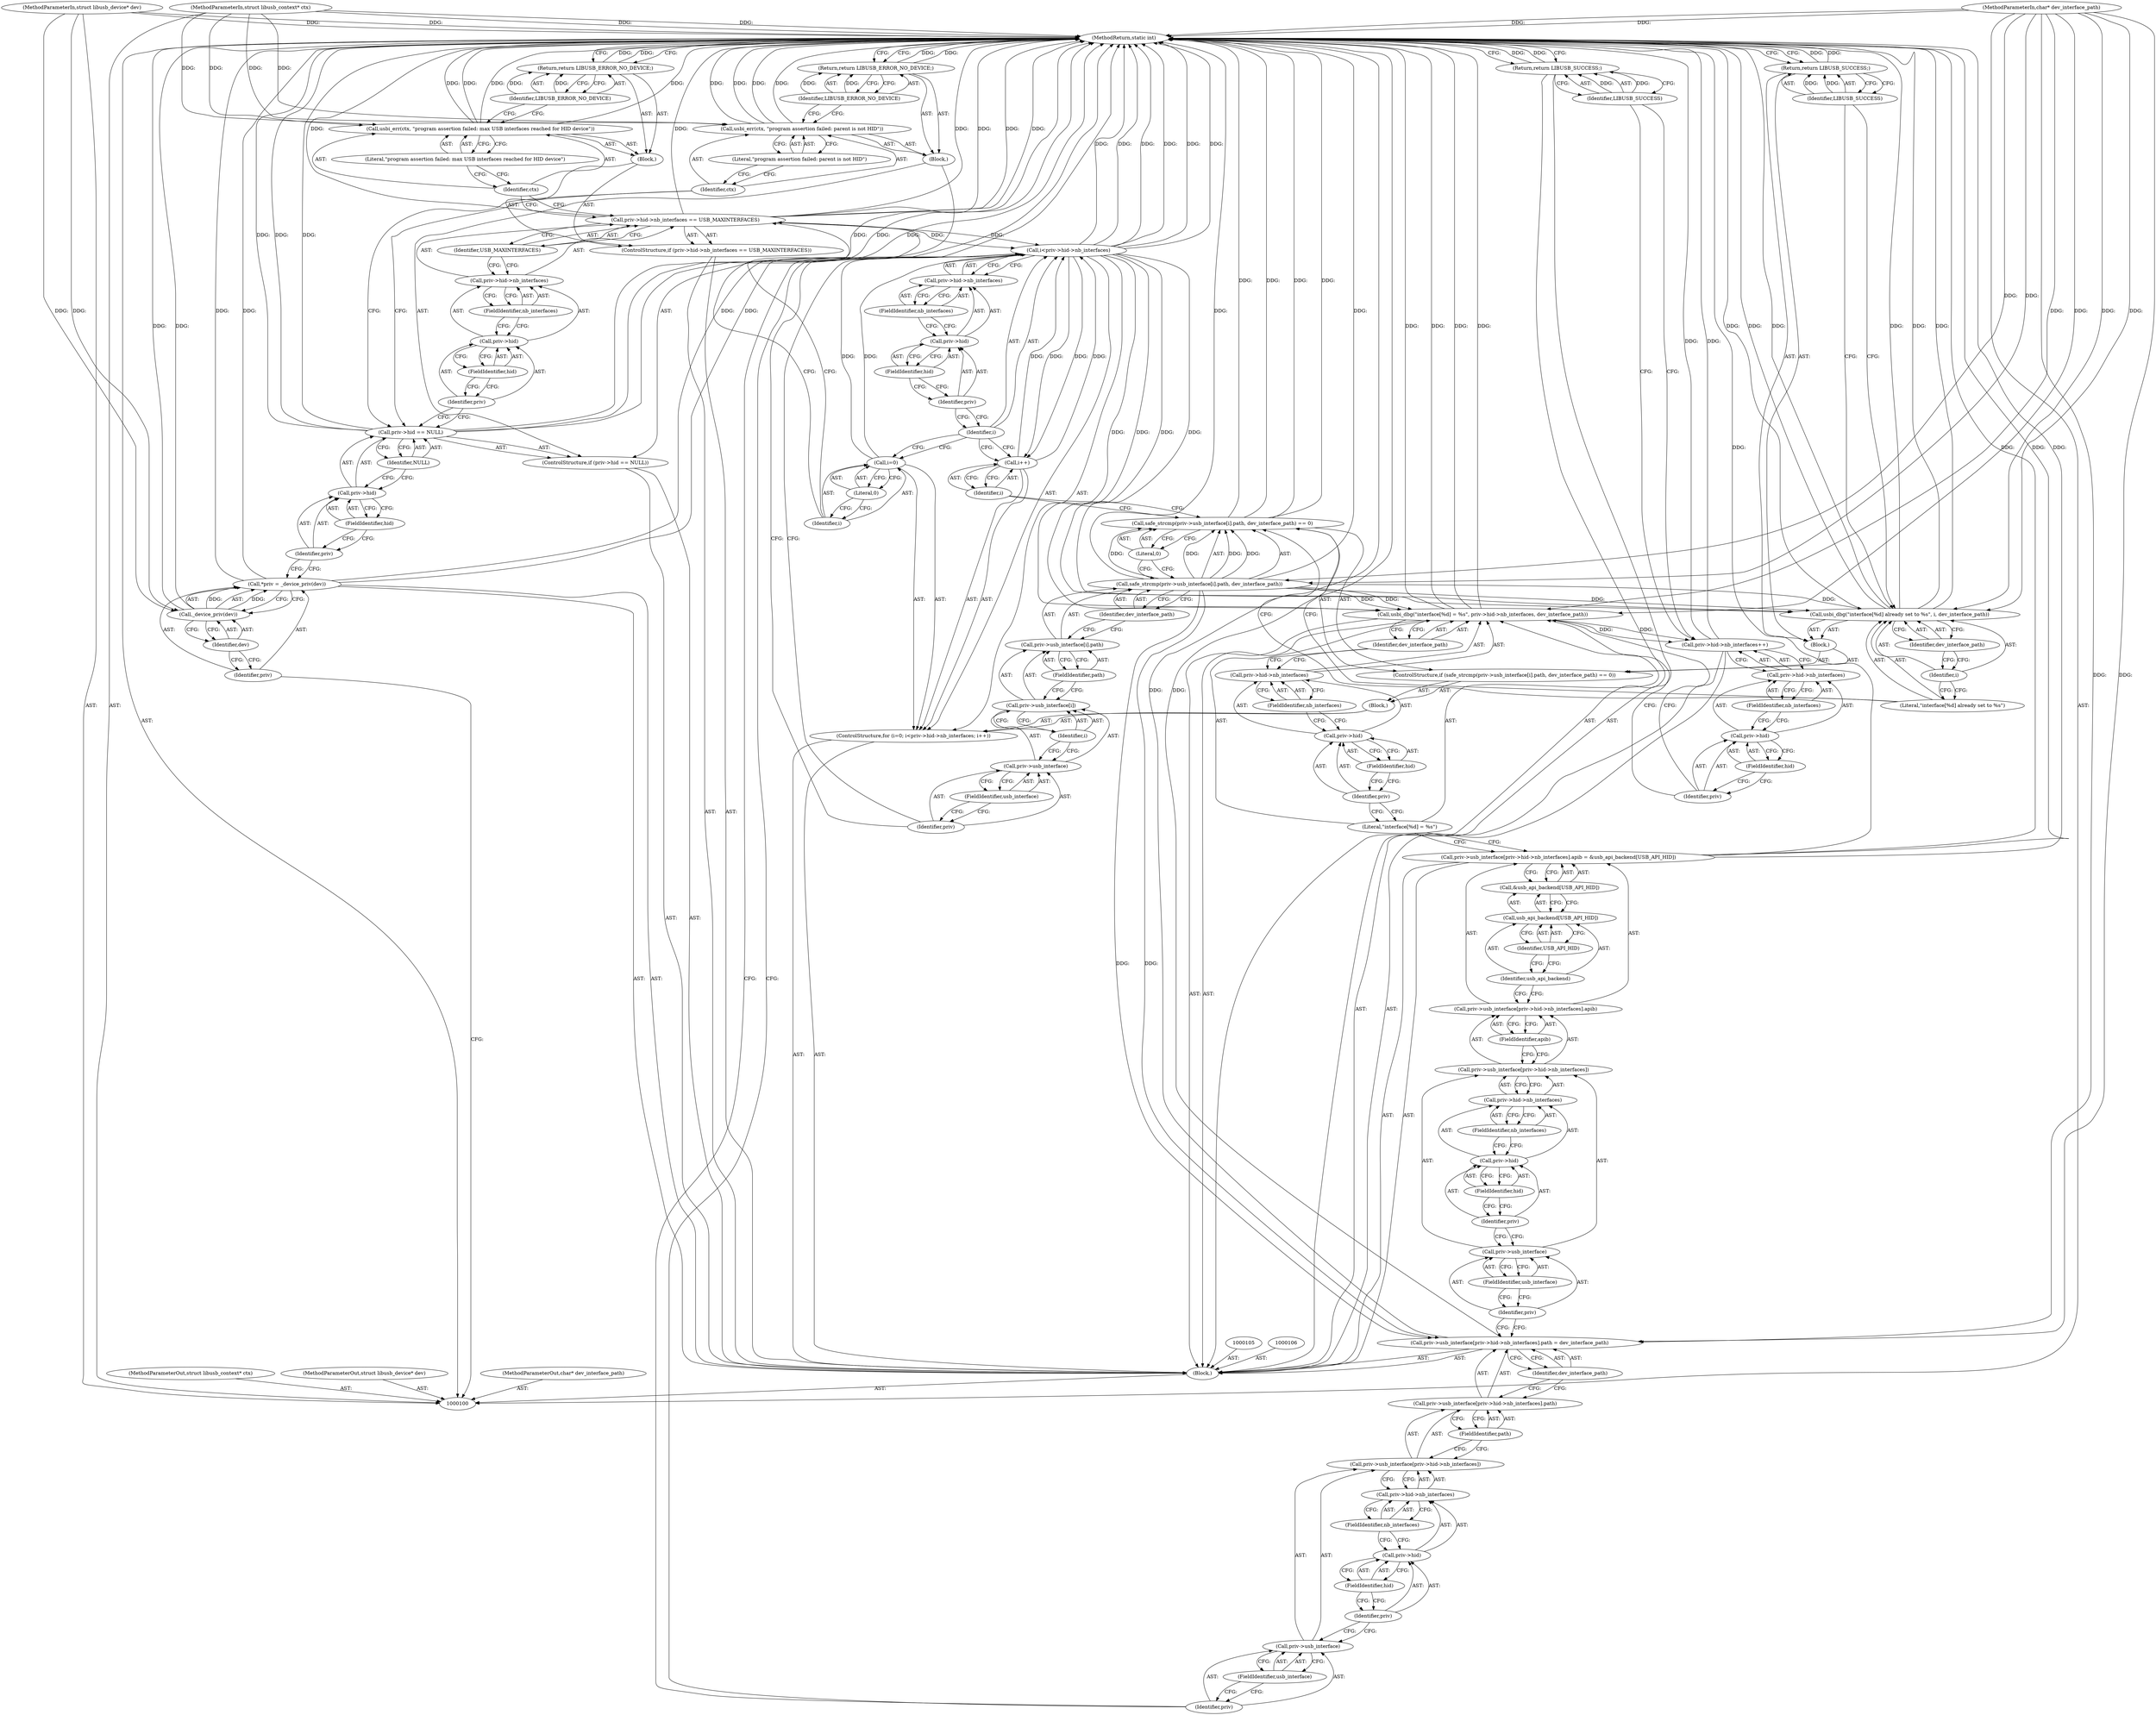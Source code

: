 digraph "1_Chrome_ac149a8d4371c0e01e0934fdd57b09e86f96b5b9_27" {
"1000215" [label="(MethodReturn,static int)"];
"1000101" [label="(MethodParameterIn,struct libusb_context* ctx)"];
"1000283" [label="(MethodParameterOut,struct libusb_context* ctx)"];
"1000102" [label="(MethodParameterIn,struct libusb_device* dev)"];
"1000284" [label="(MethodParameterOut,struct libusb_device* dev)"];
"1000123" [label="(ControlStructure,if (priv->hid->nb_interfaces == USB_MAXINTERFACES))"];
"1000128" [label="(FieldIdentifier,hid)"];
"1000129" [label="(FieldIdentifier,nb_interfaces)"];
"1000130" [label="(Identifier,USB_MAXINTERFACES)"];
"1000124" [label="(Call,priv->hid->nb_interfaces == USB_MAXINTERFACES)"];
"1000125" [label="(Call,priv->hid->nb_interfaces)"];
"1000126" [label="(Call,priv->hid)"];
"1000127" [label="(Identifier,priv)"];
"1000131" [label="(Block,)"];
"1000133" [label="(Identifier,ctx)"];
"1000134" [label="(Literal,\"program assertion failed: max USB interfaces reached for HID device\")"];
"1000132" [label="(Call,usbi_err(ctx, \"program assertion failed: max USB interfaces reached for HID device\"))"];
"1000135" [label="(Return,return LIBUSB_ERROR_NO_DEVICE;)"];
"1000136" [label="(Identifier,LIBUSB_ERROR_NO_DEVICE)"];
"1000137" [label="(ControlStructure,for (i=0; i<priv->hid->nb_interfaces; i++))"];
"1000141" [label="(Call,i<priv->hid->nb_interfaces)"];
"1000142" [label="(Identifier,i)"];
"1000143" [label="(Call,priv->hid->nb_interfaces)"];
"1000144" [label="(Call,priv->hid)"];
"1000145" [label="(Identifier,priv)"];
"1000146" [label="(FieldIdentifier,hid)"];
"1000147" [label="(FieldIdentifier,nb_interfaces)"];
"1000148" [label="(Call,i++)"];
"1000149" [label="(Identifier,i)"];
"1000150" [label="(Block,)"];
"1000138" [label="(Call,i=0)"];
"1000139" [label="(Identifier,i)"];
"1000140" [label="(Literal,0)"];
"1000154" [label="(Call,priv->usb_interface[i].path)"];
"1000155" [label="(Call,priv->usb_interface[i])"];
"1000156" [label="(Call,priv->usb_interface)"];
"1000157" [label="(Identifier,priv)"];
"1000151" [label="(ControlStructure,if (safe_strcmp(priv->usb_interface[i].path, dev_interface_path) == 0))"];
"1000158" [label="(FieldIdentifier,usb_interface)"];
"1000159" [label="(Identifier,i)"];
"1000160" [label="(FieldIdentifier,path)"];
"1000161" [label="(Identifier,dev_interface_path)"];
"1000152" [label="(Call,safe_strcmp(priv->usb_interface[i].path, dev_interface_path) == 0)"];
"1000153" [label="(Call,safe_strcmp(priv->usb_interface[i].path, dev_interface_path))"];
"1000162" [label="(Literal,0)"];
"1000163" [label="(Block,)"];
"1000165" [label="(Literal,\"interface[%d] already set to %s\")"];
"1000164" [label="(Call,usbi_dbg(\"interface[%d] already set to %s\", i, dev_interface_path))"];
"1000166" [label="(Identifier,i)"];
"1000167" [label="(Identifier,dev_interface_path)"];
"1000169" [label="(Identifier,LIBUSB_SUCCESS)"];
"1000168" [label="(Return,return LIBUSB_SUCCESS;)"];
"1000103" [label="(MethodParameterIn,char* dev_interface_path)"];
"1000285" [label="(MethodParameterOut,char* dev_interface_path)"];
"1000170" [label="(Call,priv->usb_interface[priv->hid->nb_interfaces].path = dev_interface_path)"];
"1000171" [label="(Call,priv->usb_interface[priv->hid->nb_interfaces].path)"];
"1000172" [label="(Call,priv->usb_interface[priv->hid->nb_interfaces])"];
"1000173" [label="(Call,priv->usb_interface)"];
"1000174" [label="(Identifier,priv)"];
"1000176" [label="(Call,priv->hid->nb_interfaces)"];
"1000177" [label="(Call,priv->hid)"];
"1000178" [label="(Identifier,priv)"];
"1000179" [label="(FieldIdentifier,hid)"];
"1000180" [label="(FieldIdentifier,nb_interfaces)"];
"1000181" [label="(FieldIdentifier,path)"];
"1000182" [label="(Identifier,dev_interface_path)"];
"1000175" [label="(FieldIdentifier,usb_interface)"];
"1000183" [label="(Call,priv->usb_interface[priv->hid->nb_interfaces].apib = &usb_api_backend[USB_API_HID])"];
"1000184" [label="(Call,priv->usb_interface[priv->hid->nb_interfaces].apib)"];
"1000185" [label="(Call,priv->usb_interface[priv->hid->nb_interfaces])"];
"1000186" [label="(Call,priv->usb_interface)"];
"1000187" [label="(Identifier,priv)"];
"1000189" [label="(Call,priv->hid->nb_interfaces)"];
"1000190" [label="(Call,priv->hid)"];
"1000191" [label="(Identifier,priv)"];
"1000192" [label="(FieldIdentifier,hid)"];
"1000193" [label="(FieldIdentifier,nb_interfaces)"];
"1000194" [label="(FieldIdentifier,apib)"];
"1000195" [label="(Call,&usb_api_backend[USB_API_HID])"];
"1000196" [label="(Call,usb_api_backend[USB_API_HID])"];
"1000197" [label="(Identifier,usb_api_backend)"];
"1000188" [label="(FieldIdentifier,usb_interface)"];
"1000198" [label="(Identifier,USB_API_HID)"];
"1000199" [label="(Call,usbi_dbg(\"interface[%d] = %s\", priv->hid->nb_interfaces, dev_interface_path))"];
"1000200" [label="(Literal,\"interface[%d] = %s\")"];
"1000201" [label="(Call,priv->hid->nb_interfaces)"];
"1000202" [label="(Call,priv->hid)"];
"1000203" [label="(Identifier,priv)"];
"1000204" [label="(FieldIdentifier,hid)"];
"1000205" [label="(FieldIdentifier,nb_interfaces)"];
"1000206" [label="(Identifier,dev_interface_path)"];
"1000207" [label="(Call,priv->hid->nb_interfaces++)"];
"1000208" [label="(Call,priv->hid->nb_interfaces)"];
"1000209" [label="(Call,priv->hid)"];
"1000210" [label="(Identifier,priv)"];
"1000212" [label="(FieldIdentifier,nb_interfaces)"];
"1000211" [label="(FieldIdentifier,hid)"];
"1000213" [label="(Return,return LIBUSB_SUCCESS;)"];
"1000214" [label="(Identifier,LIBUSB_SUCCESS)"];
"1000104" [label="(Block,)"];
"1000107" [label="(Call,*priv = _device_priv(dev))"];
"1000108" [label="(Identifier,priv)"];
"1000109" [label="(Call,_device_priv(dev))"];
"1000110" [label="(Identifier,dev)"];
"1000111" [label="(ControlStructure,if (priv->hid == NULL))"];
"1000115" [label="(FieldIdentifier,hid)"];
"1000116" [label="(Identifier,NULL)"];
"1000117" [label="(Block,)"];
"1000112" [label="(Call,priv->hid == NULL)"];
"1000113" [label="(Call,priv->hid)"];
"1000114" [label="(Identifier,priv)"];
"1000119" [label="(Identifier,ctx)"];
"1000120" [label="(Literal,\"program assertion failed: parent is not HID\")"];
"1000118" [label="(Call,usbi_err(ctx, \"program assertion failed: parent is not HID\"))"];
"1000121" [label="(Return,return LIBUSB_ERROR_NO_DEVICE;)"];
"1000122" [label="(Identifier,LIBUSB_ERROR_NO_DEVICE)"];
"1000215" -> "1000100"  [label="AST: "];
"1000215" -> "1000121"  [label="CFG: "];
"1000215" -> "1000135"  [label="CFG: "];
"1000215" -> "1000168"  [label="CFG: "];
"1000215" -> "1000213"  [label="CFG: "];
"1000168" -> "1000215"  [label="DDG: "];
"1000121" -> "1000215"  [label="DDG: "];
"1000213" -> "1000215"  [label="DDG: "];
"1000141" -> "1000215"  [label="DDG: "];
"1000141" -> "1000215"  [label="DDG: "];
"1000141" -> "1000215"  [label="DDG: "];
"1000124" -> "1000215"  [label="DDG: "];
"1000124" -> "1000215"  [label="DDG: "];
"1000124" -> "1000215"  [label="DDG: "];
"1000107" -> "1000215"  [label="DDG: "];
"1000107" -> "1000215"  [label="DDG: "];
"1000118" -> "1000215"  [label="DDG: "];
"1000118" -> "1000215"  [label="DDG: "];
"1000153" -> "1000215"  [label="DDG: "];
"1000199" -> "1000215"  [label="DDG: "];
"1000199" -> "1000215"  [label="DDG: "];
"1000164" -> "1000215"  [label="DDG: "];
"1000164" -> "1000215"  [label="DDG: "];
"1000164" -> "1000215"  [label="DDG: "];
"1000132" -> "1000215"  [label="DDG: "];
"1000132" -> "1000215"  [label="DDG: "];
"1000183" -> "1000215"  [label="DDG: "];
"1000183" -> "1000215"  [label="DDG: "];
"1000152" -> "1000215"  [label="DDG: "];
"1000152" -> "1000215"  [label="DDG: "];
"1000103" -> "1000215"  [label="DDG: "];
"1000207" -> "1000215"  [label="DDG: "];
"1000102" -> "1000215"  [label="DDG: "];
"1000112" -> "1000215"  [label="DDG: "];
"1000112" -> "1000215"  [label="DDG: "];
"1000112" -> "1000215"  [label="DDG: "];
"1000101" -> "1000215"  [label="DDG: "];
"1000109" -> "1000215"  [label="DDG: "];
"1000170" -> "1000215"  [label="DDG: "];
"1000135" -> "1000215"  [label="DDG: "];
"1000101" -> "1000100"  [label="AST: "];
"1000101" -> "1000215"  [label="DDG: "];
"1000101" -> "1000118"  [label="DDG: "];
"1000101" -> "1000132"  [label="DDG: "];
"1000283" -> "1000100"  [label="AST: "];
"1000102" -> "1000100"  [label="AST: "];
"1000102" -> "1000215"  [label="DDG: "];
"1000102" -> "1000109"  [label="DDG: "];
"1000284" -> "1000100"  [label="AST: "];
"1000123" -> "1000104"  [label="AST: "];
"1000124" -> "1000123"  [label="AST: "];
"1000131" -> "1000123"  [label="AST: "];
"1000128" -> "1000126"  [label="AST: "];
"1000128" -> "1000127"  [label="CFG: "];
"1000126" -> "1000128"  [label="CFG: "];
"1000129" -> "1000125"  [label="AST: "];
"1000129" -> "1000126"  [label="CFG: "];
"1000125" -> "1000129"  [label="CFG: "];
"1000130" -> "1000124"  [label="AST: "];
"1000130" -> "1000125"  [label="CFG: "];
"1000124" -> "1000130"  [label="CFG: "];
"1000124" -> "1000123"  [label="AST: "];
"1000124" -> "1000130"  [label="CFG: "];
"1000125" -> "1000124"  [label="AST: "];
"1000130" -> "1000124"  [label="AST: "];
"1000133" -> "1000124"  [label="CFG: "];
"1000139" -> "1000124"  [label="CFG: "];
"1000124" -> "1000215"  [label="DDG: "];
"1000124" -> "1000215"  [label="DDG: "];
"1000124" -> "1000215"  [label="DDG: "];
"1000124" -> "1000141"  [label="DDG: "];
"1000125" -> "1000124"  [label="AST: "];
"1000125" -> "1000129"  [label="CFG: "];
"1000126" -> "1000125"  [label="AST: "];
"1000129" -> "1000125"  [label="AST: "];
"1000130" -> "1000125"  [label="CFG: "];
"1000126" -> "1000125"  [label="AST: "];
"1000126" -> "1000128"  [label="CFG: "];
"1000127" -> "1000126"  [label="AST: "];
"1000128" -> "1000126"  [label="AST: "];
"1000129" -> "1000126"  [label="CFG: "];
"1000127" -> "1000126"  [label="AST: "];
"1000127" -> "1000112"  [label="CFG: "];
"1000128" -> "1000127"  [label="CFG: "];
"1000131" -> "1000123"  [label="AST: "];
"1000132" -> "1000131"  [label="AST: "];
"1000135" -> "1000131"  [label="AST: "];
"1000133" -> "1000132"  [label="AST: "];
"1000133" -> "1000124"  [label="CFG: "];
"1000134" -> "1000133"  [label="CFG: "];
"1000134" -> "1000132"  [label="AST: "];
"1000134" -> "1000133"  [label="CFG: "];
"1000132" -> "1000134"  [label="CFG: "];
"1000132" -> "1000131"  [label="AST: "];
"1000132" -> "1000134"  [label="CFG: "];
"1000133" -> "1000132"  [label="AST: "];
"1000134" -> "1000132"  [label="AST: "];
"1000136" -> "1000132"  [label="CFG: "];
"1000132" -> "1000215"  [label="DDG: "];
"1000132" -> "1000215"  [label="DDG: "];
"1000101" -> "1000132"  [label="DDG: "];
"1000135" -> "1000131"  [label="AST: "];
"1000135" -> "1000136"  [label="CFG: "];
"1000136" -> "1000135"  [label="AST: "];
"1000215" -> "1000135"  [label="CFG: "];
"1000135" -> "1000215"  [label="DDG: "];
"1000136" -> "1000135"  [label="DDG: "];
"1000136" -> "1000135"  [label="AST: "];
"1000136" -> "1000132"  [label="CFG: "];
"1000135" -> "1000136"  [label="CFG: "];
"1000136" -> "1000135"  [label="DDG: "];
"1000137" -> "1000104"  [label="AST: "];
"1000138" -> "1000137"  [label="AST: "];
"1000141" -> "1000137"  [label="AST: "];
"1000148" -> "1000137"  [label="AST: "];
"1000150" -> "1000137"  [label="AST: "];
"1000141" -> "1000137"  [label="AST: "];
"1000141" -> "1000143"  [label="CFG: "];
"1000142" -> "1000141"  [label="AST: "];
"1000143" -> "1000141"  [label="AST: "];
"1000157" -> "1000141"  [label="CFG: "];
"1000174" -> "1000141"  [label="CFG: "];
"1000141" -> "1000215"  [label="DDG: "];
"1000141" -> "1000215"  [label="DDG: "];
"1000141" -> "1000215"  [label="DDG: "];
"1000138" -> "1000141"  [label="DDG: "];
"1000148" -> "1000141"  [label="DDG: "];
"1000124" -> "1000141"  [label="DDG: "];
"1000141" -> "1000148"  [label="DDG: "];
"1000141" -> "1000164"  [label="DDG: "];
"1000141" -> "1000199"  [label="DDG: "];
"1000142" -> "1000141"  [label="AST: "];
"1000142" -> "1000138"  [label="CFG: "];
"1000142" -> "1000148"  [label="CFG: "];
"1000145" -> "1000142"  [label="CFG: "];
"1000143" -> "1000141"  [label="AST: "];
"1000143" -> "1000147"  [label="CFG: "];
"1000144" -> "1000143"  [label="AST: "];
"1000147" -> "1000143"  [label="AST: "];
"1000141" -> "1000143"  [label="CFG: "];
"1000144" -> "1000143"  [label="AST: "];
"1000144" -> "1000146"  [label="CFG: "];
"1000145" -> "1000144"  [label="AST: "];
"1000146" -> "1000144"  [label="AST: "];
"1000147" -> "1000144"  [label="CFG: "];
"1000145" -> "1000144"  [label="AST: "];
"1000145" -> "1000142"  [label="CFG: "];
"1000146" -> "1000145"  [label="CFG: "];
"1000146" -> "1000144"  [label="AST: "];
"1000146" -> "1000145"  [label="CFG: "];
"1000144" -> "1000146"  [label="CFG: "];
"1000147" -> "1000143"  [label="AST: "];
"1000147" -> "1000144"  [label="CFG: "];
"1000143" -> "1000147"  [label="CFG: "];
"1000148" -> "1000137"  [label="AST: "];
"1000148" -> "1000149"  [label="CFG: "];
"1000149" -> "1000148"  [label="AST: "];
"1000142" -> "1000148"  [label="CFG: "];
"1000148" -> "1000141"  [label="DDG: "];
"1000141" -> "1000148"  [label="DDG: "];
"1000149" -> "1000148"  [label="AST: "];
"1000149" -> "1000152"  [label="CFG: "];
"1000148" -> "1000149"  [label="CFG: "];
"1000150" -> "1000137"  [label="AST: "];
"1000151" -> "1000150"  [label="AST: "];
"1000138" -> "1000137"  [label="AST: "];
"1000138" -> "1000140"  [label="CFG: "];
"1000139" -> "1000138"  [label="AST: "];
"1000140" -> "1000138"  [label="AST: "];
"1000142" -> "1000138"  [label="CFG: "];
"1000138" -> "1000141"  [label="DDG: "];
"1000139" -> "1000138"  [label="AST: "];
"1000139" -> "1000124"  [label="CFG: "];
"1000140" -> "1000139"  [label="CFG: "];
"1000140" -> "1000138"  [label="AST: "];
"1000140" -> "1000139"  [label="CFG: "];
"1000138" -> "1000140"  [label="CFG: "];
"1000154" -> "1000153"  [label="AST: "];
"1000154" -> "1000160"  [label="CFG: "];
"1000155" -> "1000154"  [label="AST: "];
"1000160" -> "1000154"  [label="AST: "];
"1000161" -> "1000154"  [label="CFG: "];
"1000155" -> "1000154"  [label="AST: "];
"1000155" -> "1000159"  [label="CFG: "];
"1000156" -> "1000155"  [label="AST: "];
"1000159" -> "1000155"  [label="AST: "];
"1000160" -> "1000155"  [label="CFG: "];
"1000156" -> "1000155"  [label="AST: "];
"1000156" -> "1000158"  [label="CFG: "];
"1000157" -> "1000156"  [label="AST: "];
"1000158" -> "1000156"  [label="AST: "];
"1000159" -> "1000156"  [label="CFG: "];
"1000157" -> "1000156"  [label="AST: "];
"1000157" -> "1000141"  [label="CFG: "];
"1000158" -> "1000157"  [label="CFG: "];
"1000151" -> "1000150"  [label="AST: "];
"1000152" -> "1000151"  [label="AST: "];
"1000163" -> "1000151"  [label="AST: "];
"1000158" -> "1000156"  [label="AST: "];
"1000158" -> "1000157"  [label="CFG: "];
"1000156" -> "1000158"  [label="CFG: "];
"1000159" -> "1000155"  [label="AST: "];
"1000159" -> "1000156"  [label="CFG: "];
"1000155" -> "1000159"  [label="CFG: "];
"1000160" -> "1000154"  [label="AST: "];
"1000160" -> "1000155"  [label="CFG: "];
"1000154" -> "1000160"  [label="CFG: "];
"1000161" -> "1000153"  [label="AST: "];
"1000161" -> "1000154"  [label="CFG: "];
"1000153" -> "1000161"  [label="CFG: "];
"1000152" -> "1000151"  [label="AST: "];
"1000152" -> "1000162"  [label="CFG: "];
"1000153" -> "1000152"  [label="AST: "];
"1000162" -> "1000152"  [label="AST: "];
"1000165" -> "1000152"  [label="CFG: "];
"1000149" -> "1000152"  [label="CFG: "];
"1000152" -> "1000215"  [label="DDG: "];
"1000152" -> "1000215"  [label="DDG: "];
"1000153" -> "1000152"  [label="DDG: "];
"1000153" -> "1000152"  [label="DDG: "];
"1000153" -> "1000152"  [label="AST: "];
"1000153" -> "1000161"  [label="CFG: "];
"1000154" -> "1000153"  [label="AST: "];
"1000161" -> "1000153"  [label="AST: "];
"1000162" -> "1000153"  [label="CFG: "];
"1000153" -> "1000215"  [label="DDG: "];
"1000153" -> "1000152"  [label="DDG: "];
"1000153" -> "1000152"  [label="DDG: "];
"1000103" -> "1000153"  [label="DDG: "];
"1000153" -> "1000164"  [label="DDG: "];
"1000153" -> "1000170"  [label="DDG: "];
"1000153" -> "1000199"  [label="DDG: "];
"1000162" -> "1000152"  [label="AST: "];
"1000162" -> "1000153"  [label="CFG: "];
"1000152" -> "1000162"  [label="CFG: "];
"1000163" -> "1000151"  [label="AST: "];
"1000164" -> "1000163"  [label="AST: "];
"1000168" -> "1000163"  [label="AST: "];
"1000165" -> "1000164"  [label="AST: "];
"1000165" -> "1000152"  [label="CFG: "];
"1000166" -> "1000165"  [label="CFG: "];
"1000164" -> "1000163"  [label="AST: "];
"1000164" -> "1000167"  [label="CFG: "];
"1000165" -> "1000164"  [label="AST: "];
"1000166" -> "1000164"  [label="AST: "];
"1000167" -> "1000164"  [label="AST: "];
"1000169" -> "1000164"  [label="CFG: "];
"1000164" -> "1000215"  [label="DDG: "];
"1000164" -> "1000215"  [label="DDG: "];
"1000164" -> "1000215"  [label="DDG: "];
"1000141" -> "1000164"  [label="DDG: "];
"1000153" -> "1000164"  [label="DDG: "];
"1000103" -> "1000164"  [label="DDG: "];
"1000166" -> "1000164"  [label="AST: "];
"1000166" -> "1000165"  [label="CFG: "];
"1000167" -> "1000166"  [label="CFG: "];
"1000167" -> "1000164"  [label="AST: "];
"1000167" -> "1000166"  [label="CFG: "];
"1000164" -> "1000167"  [label="CFG: "];
"1000169" -> "1000168"  [label="AST: "];
"1000169" -> "1000164"  [label="CFG: "];
"1000168" -> "1000169"  [label="CFG: "];
"1000169" -> "1000168"  [label="DDG: "];
"1000168" -> "1000163"  [label="AST: "];
"1000168" -> "1000169"  [label="CFG: "];
"1000169" -> "1000168"  [label="AST: "];
"1000215" -> "1000168"  [label="CFG: "];
"1000168" -> "1000215"  [label="DDG: "];
"1000169" -> "1000168"  [label="DDG: "];
"1000103" -> "1000100"  [label="AST: "];
"1000103" -> "1000215"  [label="DDG: "];
"1000103" -> "1000153"  [label="DDG: "];
"1000103" -> "1000164"  [label="DDG: "];
"1000103" -> "1000170"  [label="DDG: "];
"1000103" -> "1000199"  [label="DDG: "];
"1000285" -> "1000100"  [label="AST: "];
"1000170" -> "1000104"  [label="AST: "];
"1000170" -> "1000182"  [label="CFG: "];
"1000171" -> "1000170"  [label="AST: "];
"1000182" -> "1000170"  [label="AST: "];
"1000187" -> "1000170"  [label="CFG: "];
"1000170" -> "1000215"  [label="DDG: "];
"1000153" -> "1000170"  [label="DDG: "];
"1000103" -> "1000170"  [label="DDG: "];
"1000171" -> "1000170"  [label="AST: "];
"1000171" -> "1000181"  [label="CFG: "];
"1000172" -> "1000171"  [label="AST: "];
"1000181" -> "1000171"  [label="AST: "];
"1000182" -> "1000171"  [label="CFG: "];
"1000172" -> "1000171"  [label="AST: "];
"1000172" -> "1000176"  [label="CFG: "];
"1000173" -> "1000172"  [label="AST: "];
"1000176" -> "1000172"  [label="AST: "];
"1000181" -> "1000172"  [label="CFG: "];
"1000173" -> "1000172"  [label="AST: "];
"1000173" -> "1000175"  [label="CFG: "];
"1000174" -> "1000173"  [label="AST: "];
"1000175" -> "1000173"  [label="AST: "];
"1000178" -> "1000173"  [label="CFG: "];
"1000174" -> "1000173"  [label="AST: "];
"1000174" -> "1000141"  [label="CFG: "];
"1000175" -> "1000174"  [label="CFG: "];
"1000176" -> "1000172"  [label="AST: "];
"1000176" -> "1000180"  [label="CFG: "];
"1000177" -> "1000176"  [label="AST: "];
"1000180" -> "1000176"  [label="AST: "];
"1000172" -> "1000176"  [label="CFG: "];
"1000177" -> "1000176"  [label="AST: "];
"1000177" -> "1000179"  [label="CFG: "];
"1000178" -> "1000177"  [label="AST: "];
"1000179" -> "1000177"  [label="AST: "];
"1000180" -> "1000177"  [label="CFG: "];
"1000178" -> "1000177"  [label="AST: "];
"1000178" -> "1000173"  [label="CFG: "];
"1000179" -> "1000178"  [label="CFG: "];
"1000179" -> "1000177"  [label="AST: "];
"1000179" -> "1000178"  [label="CFG: "];
"1000177" -> "1000179"  [label="CFG: "];
"1000180" -> "1000176"  [label="AST: "];
"1000180" -> "1000177"  [label="CFG: "];
"1000176" -> "1000180"  [label="CFG: "];
"1000181" -> "1000171"  [label="AST: "];
"1000181" -> "1000172"  [label="CFG: "];
"1000171" -> "1000181"  [label="CFG: "];
"1000182" -> "1000170"  [label="AST: "];
"1000182" -> "1000171"  [label="CFG: "];
"1000170" -> "1000182"  [label="CFG: "];
"1000175" -> "1000173"  [label="AST: "];
"1000175" -> "1000174"  [label="CFG: "];
"1000173" -> "1000175"  [label="CFG: "];
"1000183" -> "1000104"  [label="AST: "];
"1000183" -> "1000195"  [label="CFG: "];
"1000184" -> "1000183"  [label="AST: "];
"1000195" -> "1000183"  [label="AST: "];
"1000200" -> "1000183"  [label="CFG: "];
"1000183" -> "1000215"  [label="DDG: "];
"1000183" -> "1000215"  [label="DDG: "];
"1000184" -> "1000183"  [label="AST: "];
"1000184" -> "1000194"  [label="CFG: "];
"1000185" -> "1000184"  [label="AST: "];
"1000194" -> "1000184"  [label="AST: "];
"1000197" -> "1000184"  [label="CFG: "];
"1000185" -> "1000184"  [label="AST: "];
"1000185" -> "1000189"  [label="CFG: "];
"1000186" -> "1000185"  [label="AST: "];
"1000189" -> "1000185"  [label="AST: "];
"1000194" -> "1000185"  [label="CFG: "];
"1000186" -> "1000185"  [label="AST: "];
"1000186" -> "1000188"  [label="CFG: "];
"1000187" -> "1000186"  [label="AST: "];
"1000188" -> "1000186"  [label="AST: "];
"1000191" -> "1000186"  [label="CFG: "];
"1000187" -> "1000186"  [label="AST: "];
"1000187" -> "1000170"  [label="CFG: "];
"1000188" -> "1000187"  [label="CFG: "];
"1000189" -> "1000185"  [label="AST: "];
"1000189" -> "1000193"  [label="CFG: "];
"1000190" -> "1000189"  [label="AST: "];
"1000193" -> "1000189"  [label="AST: "];
"1000185" -> "1000189"  [label="CFG: "];
"1000190" -> "1000189"  [label="AST: "];
"1000190" -> "1000192"  [label="CFG: "];
"1000191" -> "1000190"  [label="AST: "];
"1000192" -> "1000190"  [label="AST: "];
"1000193" -> "1000190"  [label="CFG: "];
"1000191" -> "1000190"  [label="AST: "];
"1000191" -> "1000186"  [label="CFG: "];
"1000192" -> "1000191"  [label="CFG: "];
"1000192" -> "1000190"  [label="AST: "];
"1000192" -> "1000191"  [label="CFG: "];
"1000190" -> "1000192"  [label="CFG: "];
"1000193" -> "1000189"  [label="AST: "];
"1000193" -> "1000190"  [label="CFG: "];
"1000189" -> "1000193"  [label="CFG: "];
"1000194" -> "1000184"  [label="AST: "];
"1000194" -> "1000185"  [label="CFG: "];
"1000184" -> "1000194"  [label="CFG: "];
"1000195" -> "1000183"  [label="AST: "];
"1000195" -> "1000196"  [label="CFG: "];
"1000196" -> "1000195"  [label="AST: "];
"1000183" -> "1000195"  [label="CFG: "];
"1000196" -> "1000195"  [label="AST: "];
"1000196" -> "1000198"  [label="CFG: "];
"1000197" -> "1000196"  [label="AST: "];
"1000198" -> "1000196"  [label="AST: "];
"1000195" -> "1000196"  [label="CFG: "];
"1000197" -> "1000196"  [label="AST: "];
"1000197" -> "1000184"  [label="CFG: "];
"1000198" -> "1000197"  [label="CFG: "];
"1000188" -> "1000186"  [label="AST: "];
"1000188" -> "1000187"  [label="CFG: "];
"1000186" -> "1000188"  [label="CFG: "];
"1000198" -> "1000196"  [label="AST: "];
"1000198" -> "1000197"  [label="CFG: "];
"1000196" -> "1000198"  [label="CFG: "];
"1000199" -> "1000104"  [label="AST: "];
"1000199" -> "1000206"  [label="CFG: "];
"1000200" -> "1000199"  [label="AST: "];
"1000201" -> "1000199"  [label="AST: "];
"1000206" -> "1000199"  [label="AST: "];
"1000210" -> "1000199"  [label="CFG: "];
"1000199" -> "1000215"  [label="DDG: "];
"1000199" -> "1000215"  [label="DDG: "];
"1000141" -> "1000199"  [label="DDG: "];
"1000103" -> "1000199"  [label="DDG: "];
"1000153" -> "1000199"  [label="DDG: "];
"1000199" -> "1000207"  [label="DDG: "];
"1000200" -> "1000199"  [label="AST: "];
"1000200" -> "1000183"  [label="CFG: "];
"1000203" -> "1000200"  [label="CFG: "];
"1000201" -> "1000199"  [label="AST: "];
"1000201" -> "1000205"  [label="CFG: "];
"1000202" -> "1000201"  [label="AST: "];
"1000205" -> "1000201"  [label="AST: "];
"1000206" -> "1000201"  [label="CFG: "];
"1000202" -> "1000201"  [label="AST: "];
"1000202" -> "1000204"  [label="CFG: "];
"1000203" -> "1000202"  [label="AST: "];
"1000204" -> "1000202"  [label="AST: "];
"1000205" -> "1000202"  [label="CFG: "];
"1000203" -> "1000202"  [label="AST: "];
"1000203" -> "1000200"  [label="CFG: "];
"1000204" -> "1000203"  [label="CFG: "];
"1000204" -> "1000202"  [label="AST: "];
"1000204" -> "1000203"  [label="CFG: "];
"1000202" -> "1000204"  [label="CFG: "];
"1000205" -> "1000201"  [label="AST: "];
"1000205" -> "1000202"  [label="CFG: "];
"1000201" -> "1000205"  [label="CFG: "];
"1000206" -> "1000199"  [label="AST: "];
"1000206" -> "1000201"  [label="CFG: "];
"1000199" -> "1000206"  [label="CFG: "];
"1000207" -> "1000104"  [label="AST: "];
"1000207" -> "1000208"  [label="CFG: "];
"1000208" -> "1000207"  [label="AST: "];
"1000214" -> "1000207"  [label="CFG: "];
"1000207" -> "1000215"  [label="DDG: "];
"1000199" -> "1000207"  [label="DDG: "];
"1000208" -> "1000207"  [label="AST: "];
"1000208" -> "1000212"  [label="CFG: "];
"1000209" -> "1000208"  [label="AST: "];
"1000212" -> "1000208"  [label="AST: "];
"1000207" -> "1000208"  [label="CFG: "];
"1000209" -> "1000208"  [label="AST: "];
"1000209" -> "1000211"  [label="CFG: "];
"1000210" -> "1000209"  [label="AST: "];
"1000211" -> "1000209"  [label="AST: "];
"1000212" -> "1000209"  [label="CFG: "];
"1000210" -> "1000209"  [label="AST: "];
"1000210" -> "1000199"  [label="CFG: "];
"1000211" -> "1000210"  [label="CFG: "];
"1000212" -> "1000208"  [label="AST: "];
"1000212" -> "1000209"  [label="CFG: "];
"1000208" -> "1000212"  [label="CFG: "];
"1000211" -> "1000209"  [label="AST: "];
"1000211" -> "1000210"  [label="CFG: "];
"1000209" -> "1000211"  [label="CFG: "];
"1000213" -> "1000104"  [label="AST: "];
"1000213" -> "1000214"  [label="CFG: "];
"1000214" -> "1000213"  [label="AST: "];
"1000215" -> "1000213"  [label="CFG: "];
"1000213" -> "1000215"  [label="DDG: "];
"1000214" -> "1000213"  [label="DDG: "];
"1000214" -> "1000213"  [label="AST: "];
"1000214" -> "1000207"  [label="CFG: "];
"1000213" -> "1000214"  [label="CFG: "];
"1000214" -> "1000213"  [label="DDG: "];
"1000104" -> "1000100"  [label="AST: "];
"1000105" -> "1000104"  [label="AST: "];
"1000106" -> "1000104"  [label="AST: "];
"1000107" -> "1000104"  [label="AST: "];
"1000111" -> "1000104"  [label="AST: "];
"1000123" -> "1000104"  [label="AST: "];
"1000137" -> "1000104"  [label="AST: "];
"1000170" -> "1000104"  [label="AST: "];
"1000183" -> "1000104"  [label="AST: "];
"1000199" -> "1000104"  [label="AST: "];
"1000207" -> "1000104"  [label="AST: "];
"1000213" -> "1000104"  [label="AST: "];
"1000107" -> "1000104"  [label="AST: "];
"1000107" -> "1000109"  [label="CFG: "];
"1000108" -> "1000107"  [label="AST: "];
"1000109" -> "1000107"  [label="AST: "];
"1000114" -> "1000107"  [label="CFG: "];
"1000107" -> "1000215"  [label="DDG: "];
"1000107" -> "1000215"  [label="DDG: "];
"1000109" -> "1000107"  [label="DDG: "];
"1000108" -> "1000107"  [label="AST: "];
"1000108" -> "1000100"  [label="CFG: "];
"1000110" -> "1000108"  [label="CFG: "];
"1000109" -> "1000107"  [label="AST: "];
"1000109" -> "1000110"  [label="CFG: "];
"1000110" -> "1000109"  [label="AST: "];
"1000107" -> "1000109"  [label="CFG: "];
"1000109" -> "1000215"  [label="DDG: "];
"1000109" -> "1000107"  [label="DDG: "];
"1000102" -> "1000109"  [label="DDG: "];
"1000110" -> "1000109"  [label="AST: "];
"1000110" -> "1000108"  [label="CFG: "];
"1000109" -> "1000110"  [label="CFG: "];
"1000111" -> "1000104"  [label="AST: "];
"1000112" -> "1000111"  [label="AST: "];
"1000117" -> "1000111"  [label="AST: "];
"1000115" -> "1000113"  [label="AST: "];
"1000115" -> "1000114"  [label="CFG: "];
"1000113" -> "1000115"  [label="CFG: "];
"1000116" -> "1000112"  [label="AST: "];
"1000116" -> "1000113"  [label="CFG: "];
"1000112" -> "1000116"  [label="CFG: "];
"1000117" -> "1000111"  [label="AST: "];
"1000118" -> "1000117"  [label="AST: "];
"1000121" -> "1000117"  [label="AST: "];
"1000112" -> "1000111"  [label="AST: "];
"1000112" -> "1000116"  [label="CFG: "];
"1000113" -> "1000112"  [label="AST: "];
"1000116" -> "1000112"  [label="AST: "];
"1000119" -> "1000112"  [label="CFG: "];
"1000127" -> "1000112"  [label="CFG: "];
"1000112" -> "1000215"  [label="DDG: "];
"1000112" -> "1000215"  [label="DDG: "];
"1000112" -> "1000215"  [label="DDG: "];
"1000113" -> "1000112"  [label="AST: "];
"1000113" -> "1000115"  [label="CFG: "];
"1000114" -> "1000113"  [label="AST: "];
"1000115" -> "1000113"  [label="AST: "];
"1000116" -> "1000113"  [label="CFG: "];
"1000114" -> "1000113"  [label="AST: "];
"1000114" -> "1000107"  [label="CFG: "];
"1000115" -> "1000114"  [label="CFG: "];
"1000119" -> "1000118"  [label="AST: "];
"1000119" -> "1000112"  [label="CFG: "];
"1000120" -> "1000119"  [label="CFG: "];
"1000120" -> "1000118"  [label="AST: "];
"1000120" -> "1000119"  [label="CFG: "];
"1000118" -> "1000120"  [label="CFG: "];
"1000118" -> "1000117"  [label="AST: "];
"1000118" -> "1000120"  [label="CFG: "];
"1000119" -> "1000118"  [label="AST: "];
"1000120" -> "1000118"  [label="AST: "];
"1000122" -> "1000118"  [label="CFG: "];
"1000118" -> "1000215"  [label="DDG: "];
"1000118" -> "1000215"  [label="DDG: "];
"1000101" -> "1000118"  [label="DDG: "];
"1000121" -> "1000117"  [label="AST: "];
"1000121" -> "1000122"  [label="CFG: "];
"1000122" -> "1000121"  [label="AST: "];
"1000215" -> "1000121"  [label="CFG: "];
"1000121" -> "1000215"  [label="DDG: "];
"1000122" -> "1000121"  [label="DDG: "];
"1000122" -> "1000121"  [label="AST: "];
"1000122" -> "1000118"  [label="CFG: "];
"1000121" -> "1000122"  [label="CFG: "];
"1000122" -> "1000121"  [label="DDG: "];
}
